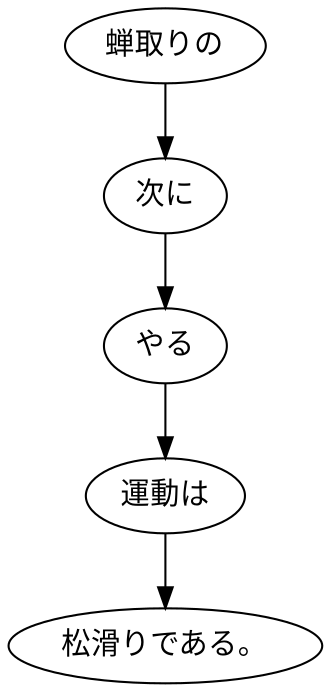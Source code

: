 digraph graph4072 {
	node0 [label="蝉取りの"];
	node1 [label="次に"];
	node2 [label="やる"];
	node3 [label="運動は"];
	node4 [label="松滑りである。"];
	node0 -> node1;
	node1 -> node2;
	node2 -> node3;
	node3 -> node4;
}
